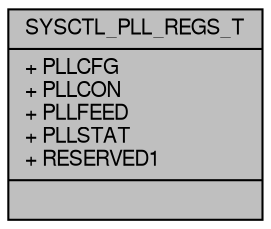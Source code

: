 digraph "SYSCTL_PLL_REGS_T"
{
  edge [fontname="FreeSans",fontsize="10",labelfontname="FreeSans",labelfontsize="10"];
  node [fontname="FreeSans",fontsize="10",shape=record];
  Node1 [label="{SYSCTL_PLL_REGS_T\n|+ PLLCFG\l+ PLLCON\l+ PLLFEED\l+ PLLSTAT\l+ RESERVED1\l|}",height=0.2,width=0.4,color="black", fillcolor="grey75", style="filled", fontcolor="black"];
}
